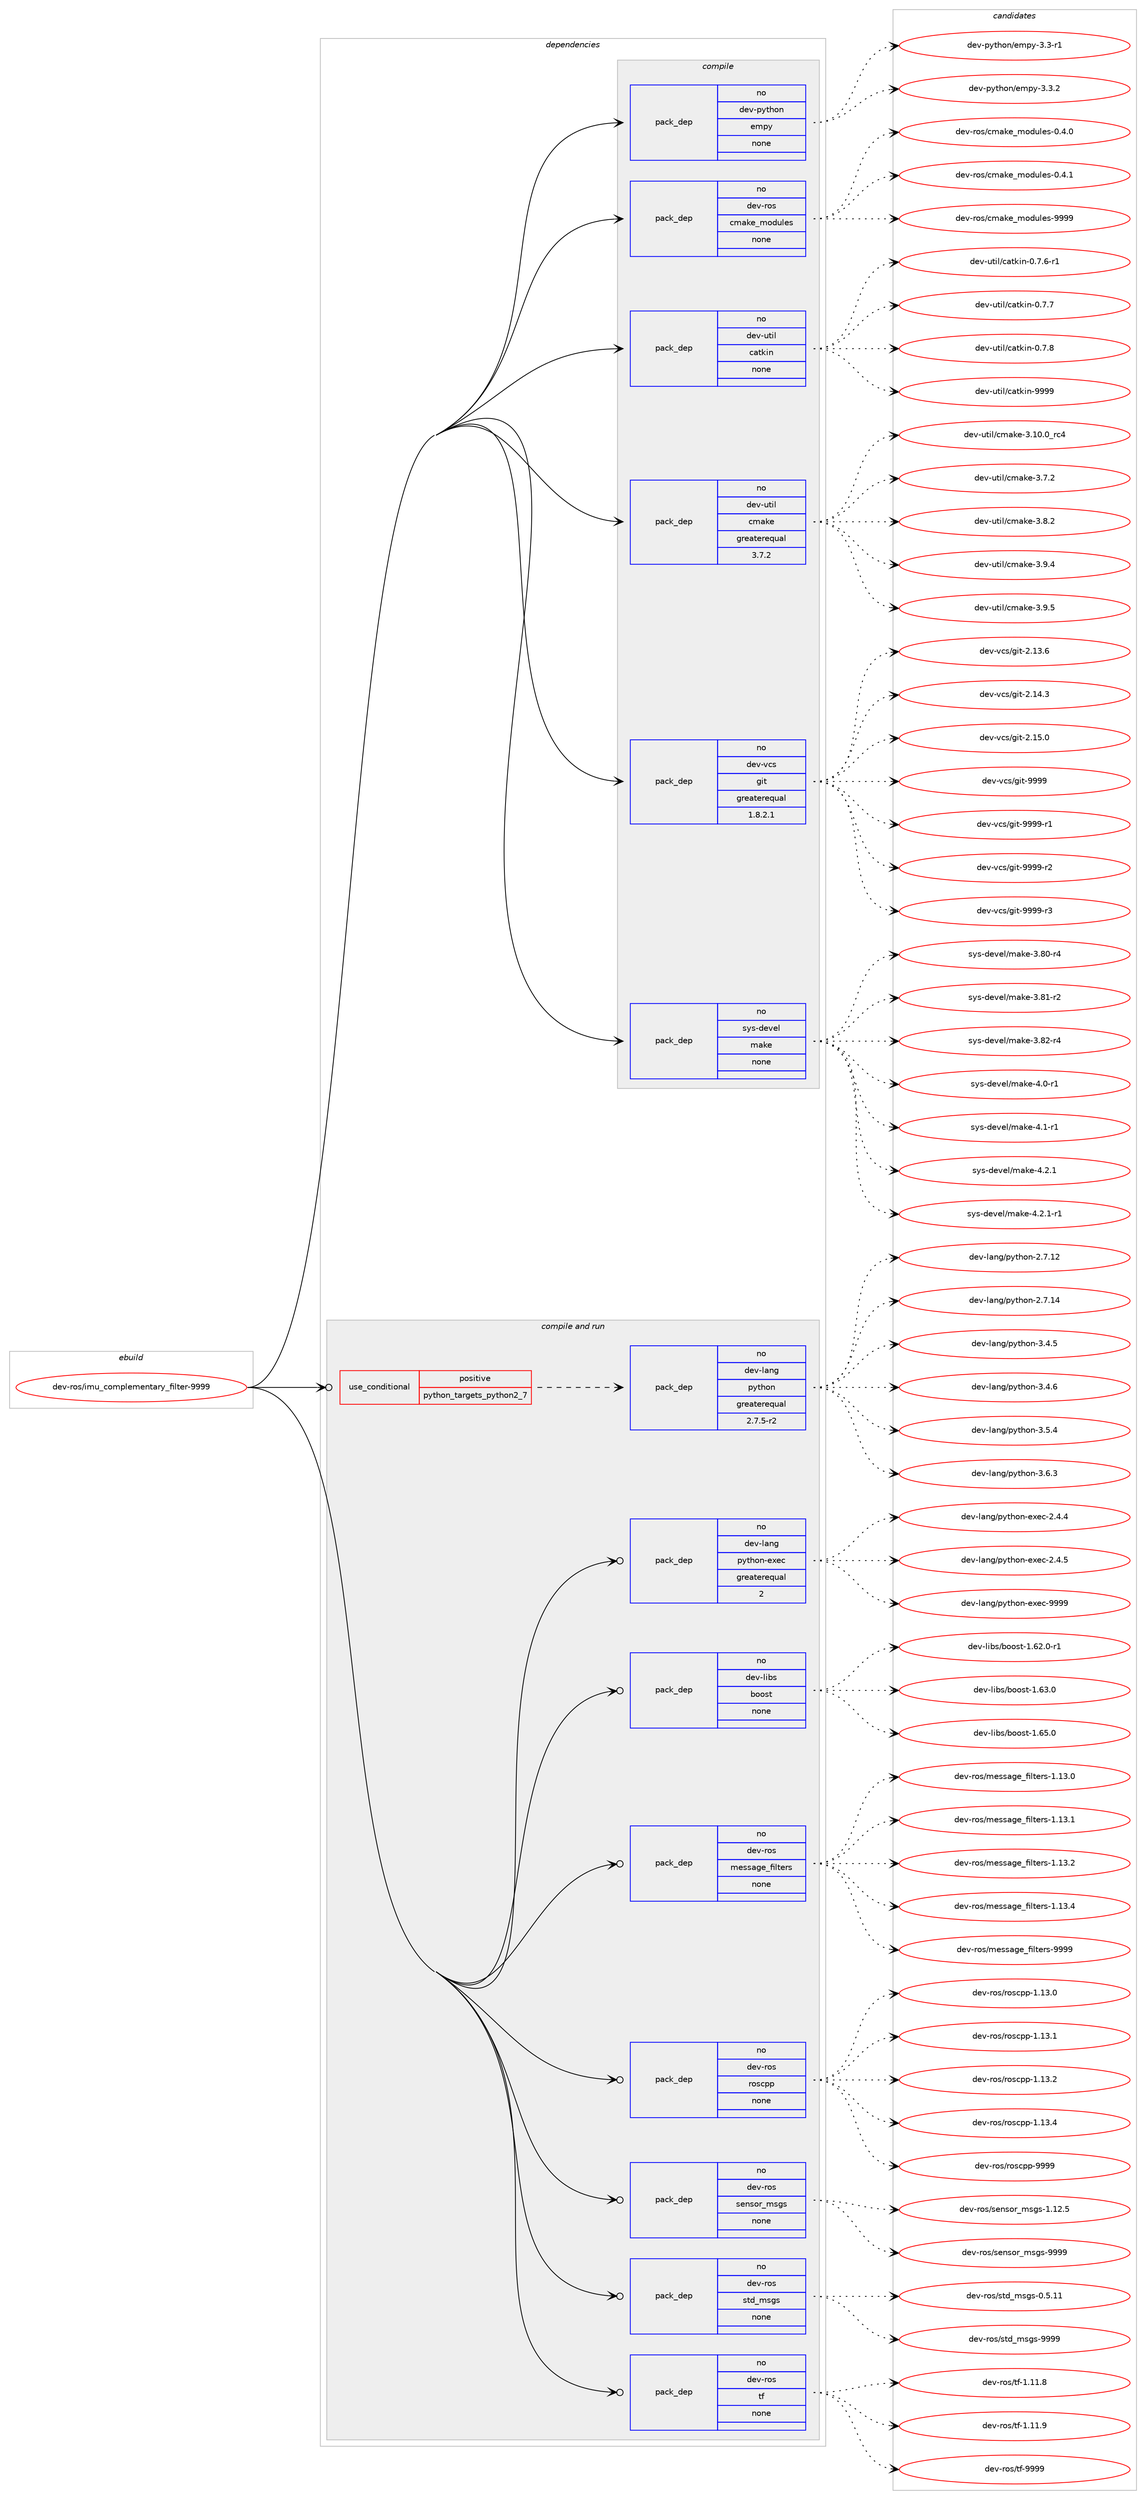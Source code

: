 digraph prolog {

# *************
# Graph options
# *************

newrank=true;
concentrate=true;
compound=true;
graph [rankdir=LR,fontname=Helvetica,fontsize=10,ranksep=1.5];#, ranksep=2.5, nodesep=0.2];
edge  [arrowhead=vee];
node  [fontname=Helvetica,fontsize=10];

# **********
# The ebuild
# **********

subgraph cluster_leftcol {
color=gray;
rank=same;
label=<<i>ebuild</i>>;
id [label="dev-ros/imu_complementary_filter-9999", color=red, width=4, href="../dev-ros/imu_complementary_filter-9999.svg"];
}

# ****************
# The dependencies
# ****************

subgraph cluster_midcol {
color=gray;
label=<<i>dependencies</i>>;
subgraph cluster_compile {
fillcolor="#eeeeee";
style=filled;
label=<<i>compile</i>>;
subgraph pack153403 {
dependency202927 [label=<<TABLE BORDER="0" CELLBORDER="1" CELLSPACING="0" CELLPADDING="4" WIDTH="220"><TR><TD ROWSPAN="6" CELLPADDING="30">pack_dep</TD></TR><TR><TD WIDTH="110">no</TD></TR><TR><TD>dev-python</TD></TR><TR><TD>empy</TD></TR><TR><TD>none</TD></TR><TR><TD></TD></TR></TABLE>>, shape=none, color=blue];
}
id:e -> dependency202927:w [weight=20,style="solid",arrowhead="vee"];
subgraph pack153404 {
dependency202928 [label=<<TABLE BORDER="0" CELLBORDER="1" CELLSPACING="0" CELLPADDING="4" WIDTH="220"><TR><TD ROWSPAN="6" CELLPADDING="30">pack_dep</TD></TR><TR><TD WIDTH="110">no</TD></TR><TR><TD>dev-ros</TD></TR><TR><TD>cmake_modules</TD></TR><TR><TD>none</TD></TR><TR><TD></TD></TR></TABLE>>, shape=none, color=blue];
}
id:e -> dependency202928:w [weight=20,style="solid",arrowhead="vee"];
subgraph pack153405 {
dependency202929 [label=<<TABLE BORDER="0" CELLBORDER="1" CELLSPACING="0" CELLPADDING="4" WIDTH="220"><TR><TD ROWSPAN="6" CELLPADDING="30">pack_dep</TD></TR><TR><TD WIDTH="110">no</TD></TR><TR><TD>dev-util</TD></TR><TR><TD>catkin</TD></TR><TR><TD>none</TD></TR><TR><TD></TD></TR></TABLE>>, shape=none, color=blue];
}
id:e -> dependency202929:w [weight=20,style="solid",arrowhead="vee"];
subgraph pack153406 {
dependency202930 [label=<<TABLE BORDER="0" CELLBORDER="1" CELLSPACING="0" CELLPADDING="4" WIDTH="220"><TR><TD ROWSPAN="6" CELLPADDING="30">pack_dep</TD></TR><TR><TD WIDTH="110">no</TD></TR><TR><TD>dev-util</TD></TR><TR><TD>cmake</TD></TR><TR><TD>greaterequal</TD></TR><TR><TD>3.7.2</TD></TR></TABLE>>, shape=none, color=blue];
}
id:e -> dependency202930:w [weight=20,style="solid",arrowhead="vee"];
subgraph pack153407 {
dependency202931 [label=<<TABLE BORDER="0" CELLBORDER="1" CELLSPACING="0" CELLPADDING="4" WIDTH="220"><TR><TD ROWSPAN="6" CELLPADDING="30">pack_dep</TD></TR><TR><TD WIDTH="110">no</TD></TR><TR><TD>dev-vcs</TD></TR><TR><TD>git</TD></TR><TR><TD>greaterequal</TD></TR><TR><TD>1.8.2.1</TD></TR></TABLE>>, shape=none, color=blue];
}
id:e -> dependency202931:w [weight=20,style="solid",arrowhead="vee"];
subgraph pack153408 {
dependency202932 [label=<<TABLE BORDER="0" CELLBORDER="1" CELLSPACING="0" CELLPADDING="4" WIDTH="220"><TR><TD ROWSPAN="6" CELLPADDING="30">pack_dep</TD></TR><TR><TD WIDTH="110">no</TD></TR><TR><TD>sys-devel</TD></TR><TR><TD>make</TD></TR><TR><TD>none</TD></TR><TR><TD></TD></TR></TABLE>>, shape=none, color=blue];
}
id:e -> dependency202932:w [weight=20,style="solid",arrowhead="vee"];
}
subgraph cluster_compileandrun {
fillcolor="#eeeeee";
style=filled;
label=<<i>compile and run</i>>;
subgraph cond45537 {
dependency202933 [label=<<TABLE BORDER="0" CELLBORDER="1" CELLSPACING="0" CELLPADDING="4"><TR><TD ROWSPAN="3" CELLPADDING="10">use_conditional</TD></TR><TR><TD>positive</TD></TR><TR><TD>python_targets_python2_7</TD></TR></TABLE>>, shape=none, color=red];
subgraph pack153409 {
dependency202934 [label=<<TABLE BORDER="0" CELLBORDER="1" CELLSPACING="0" CELLPADDING="4" WIDTH="220"><TR><TD ROWSPAN="6" CELLPADDING="30">pack_dep</TD></TR><TR><TD WIDTH="110">no</TD></TR><TR><TD>dev-lang</TD></TR><TR><TD>python</TD></TR><TR><TD>greaterequal</TD></TR><TR><TD>2.7.5-r2</TD></TR></TABLE>>, shape=none, color=blue];
}
dependency202933:e -> dependency202934:w [weight=20,style="dashed",arrowhead="vee"];
}
id:e -> dependency202933:w [weight=20,style="solid",arrowhead="odotvee"];
subgraph pack153410 {
dependency202935 [label=<<TABLE BORDER="0" CELLBORDER="1" CELLSPACING="0" CELLPADDING="4" WIDTH="220"><TR><TD ROWSPAN="6" CELLPADDING="30">pack_dep</TD></TR><TR><TD WIDTH="110">no</TD></TR><TR><TD>dev-lang</TD></TR><TR><TD>python-exec</TD></TR><TR><TD>greaterequal</TD></TR><TR><TD>2</TD></TR></TABLE>>, shape=none, color=blue];
}
id:e -> dependency202935:w [weight=20,style="solid",arrowhead="odotvee"];
subgraph pack153411 {
dependency202936 [label=<<TABLE BORDER="0" CELLBORDER="1" CELLSPACING="0" CELLPADDING="4" WIDTH="220"><TR><TD ROWSPAN="6" CELLPADDING="30">pack_dep</TD></TR><TR><TD WIDTH="110">no</TD></TR><TR><TD>dev-libs</TD></TR><TR><TD>boost</TD></TR><TR><TD>none</TD></TR><TR><TD></TD></TR></TABLE>>, shape=none, color=blue];
}
id:e -> dependency202936:w [weight=20,style="solid",arrowhead="odotvee"];
subgraph pack153412 {
dependency202937 [label=<<TABLE BORDER="0" CELLBORDER="1" CELLSPACING="0" CELLPADDING="4" WIDTH="220"><TR><TD ROWSPAN="6" CELLPADDING="30">pack_dep</TD></TR><TR><TD WIDTH="110">no</TD></TR><TR><TD>dev-ros</TD></TR><TR><TD>message_filters</TD></TR><TR><TD>none</TD></TR><TR><TD></TD></TR></TABLE>>, shape=none, color=blue];
}
id:e -> dependency202937:w [weight=20,style="solid",arrowhead="odotvee"];
subgraph pack153413 {
dependency202938 [label=<<TABLE BORDER="0" CELLBORDER="1" CELLSPACING="0" CELLPADDING="4" WIDTH="220"><TR><TD ROWSPAN="6" CELLPADDING="30">pack_dep</TD></TR><TR><TD WIDTH="110">no</TD></TR><TR><TD>dev-ros</TD></TR><TR><TD>roscpp</TD></TR><TR><TD>none</TD></TR><TR><TD></TD></TR></TABLE>>, shape=none, color=blue];
}
id:e -> dependency202938:w [weight=20,style="solid",arrowhead="odotvee"];
subgraph pack153414 {
dependency202939 [label=<<TABLE BORDER="0" CELLBORDER="1" CELLSPACING="0" CELLPADDING="4" WIDTH="220"><TR><TD ROWSPAN="6" CELLPADDING="30">pack_dep</TD></TR><TR><TD WIDTH="110">no</TD></TR><TR><TD>dev-ros</TD></TR><TR><TD>sensor_msgs</TD></TR><TR><TD>none</TD></TR><TR><TD></TD></TR></TABLE>>, shape=none, color=blue];
}
id:e -> dependency202939:w [weight=20,style="solid",arrowhead="odotvee"];
subgraph pack153415 {
dependency202940 [label=<<TABLE BORDER="0" CELLBORDER="1" CELLSPACING="0" CELLPADDING="4" WIDTH="220"><TR><TD ROWSPAN="6" CELLPADDING="30">pack_dep</TD></TR><TR><TD WIDTH="110">no</TD></TR><TR><TD>dev-ros</TD></TR><TR><TD>std_msgs</TD></TR><TR><TD>none</TD></TR><TR><TD></TD></TR></TABLE>>, shape=none, color=blue];
}
id:e -> dependency202940:w [weight=20,style="solid",arrowhead="odotvee"];
subgraph pack153416 {
dependency202941 [label=<<TABLE BORDER="0" CELLBORDER="1" CELLSPACING="0" CELLPADDING="4" WIDTH="220"><TR><TD ROWSPAN="6" CELLPADDING="30">pack_dep</TD></TR><TR><TD WIDTH="110">no</TD></TR><TR><TD>dev-ros</TD></TR><TR><TD>tf</TD></TR><TR><TD>none</TD></TR><TR><TD></TD></TR></TABLE>>, shape=none, color=blue];
}
id:e -> dependency202941:w [weight=20,style="solid",arrowhead="odotvee"];
}
subgraph cluster_run {
fillcolor="#eeeeee";
style=filled;
label=<<i>run</i>>;
}
}

# **************
# The candidates
# **************

subgraph cluster_choices {
rank=same;
color=gray;
label=<<i>candidates</i>>;

subgraph choice153403 {
color=black;
nodesep=1;
choice1001011184511212111610411111047101109112121455146514511449 [label="dev-python/empy-3.3-r1", color=red, width=4,href="../dev-python/empy-3.3-r1.svg"];
choice1001011184511212111610411111047101109112121455146514650 [label="dev-python/empy-3.3.2", color=red, width=4,href="../dev-python/empy-3.3.2.svg"];
dependency202927:e -> choice1001011184511212111610411111047101109112121455146514511449:w [style=dotted,weight="100"];
dependency202927:e -> choice1001011184511212111610411111047101109112121455146514650:w [style=dotted,weight="100"];
}
subgraph choice153404 {
color=black;
nodesep=1;
choice1001011184511411111547991099710710195109111100117108101115454846524648 [label="dev-ros/cmake_modules-0.4.0", color=red, width=4,href="../dev-ros/cmake_modules-0.4.0.svg"];
choice1001011184511411111547991099710710195109111100117108101115454846524649 [label="dev-ros/cmake_modules-0.4.1", color=red, width=4,href="../dev-ros/cmake_modules-0.4.1.svg"];
choice10010111845114111115479910997107101951091111001171081011154557575757 [label="dev-ros/cmake_modules-9999", color=red, width=4,href="../dev-ros/cmake_modules-9999.svg"];
dependency202928:e -> choice1001011184511411111547991099710710195109111100117108101115454846524648:w [style=dotted,weight="100"];
dependency202928:e -> choice1001011184511411111547991099710710195109111100117108101115454846524649:w [style=dotted,weight="100"];
dependency202928:e -> choice10010111845114111115479910997107101951091111001171081011154557575757:w [style=dotted,weight="100"];
}
subgraph choice153405 {
color=black;
nodesep=1;
choice100101118451171161051084799971161071051104548465546544511449 [label="dev-util/catkin-0.7.6-r1", color=red, width=4,href="../dev-util/catkin-0.7.6-r1.svg"];
choice10010111845117116105108479997116107105110454846554655 [label="dev-util/catkin-0.7.7", color=red, width=4,href="../dev-util/catkin-0.7.7.svg"];
choice10010111845117116105108479997116107105110454846554656 [label="dev-util/catkin-0.7.8", color=red, width=4,href="../dev-util/catkin-0.7.8.svg"];
choice100101118451171161051084799971161071051104557575757 [label="dev-util/catkin-9999", color=red, width=4,href="../dev-util/catkin-9999.svg"];
dependency202929:e -> choice100101118451171161051084799971161071051104548465546544511449:w [style=dotted,weight="100"];
dependency202929:e -> choice10010111845117116105108479997116107105110454846554655:w [style=dotted,weight="100"];
dependency202929:e -> choice10010111845117116105108479997116107105110454846554656:w [style=dotted,weight="100"];
dependency202929:e -> choice100101118451171161051084799971161071051104557575757:w [style=dotted,weight="100"];
}
subgraph choice153406 {
color=black;
nodesep=1;
choice1001011184511711610510847991099710710145514649484648951149952 [label="dev-util/cmake-3.10.0_rc4", color=red, width=4,href="../dev-util/cmake-3.10.0_rc4.svg"];
choice10010111845117116105108479910997107101455146554650 [label="dev-util/cmake-3.7.2", color=red, width=4,href="../dev-util/cmake-3.7.2.svg"];
choice10010111845117116105108479910997107101455146564650 [label="dev-util/cmake-3.8.2", color=red, width=4,href="../dev-util/cmake-3.8.2.svg"];
choice10010111845117116105108479910997107101455146574652 [label="dev-util/cmake-3.9.4", color=red, width=4,href="../dev-util/cmake-3.9.4.svg"];
choice10010111845117116105108479910997107101455146574653 [label="dev-util/cmake-3.9.5", color=red, width=4,href="../dev-util/cmake-3.9.5.svg"];
dependency202930:e -> choice1001011184511711610510847991099710710145514649484648951149952:w [style=dotted,weight="100"];
dependency202930:e -> choice10010111845117116105108479910997107101455146554650:w [style=dotted,weight="100"];
dependency202930:e -> choice10010111845117116105108479910997107101455146564650:w [style=dotted,weight="100"];
dependency202930:e -> choice10010111845117116105108479910997107101455146574652:w [style=dotted,weight="100"];
dependency202930:e -> choice10010111845117116105108479910997107101455146574653:w [style=dotted,weight="100"];
}
subgraph choice153407 {
color=black;
nodesep=1;
choice10010111845118991154710310511645504649514654 [label="dev-vcs/git-2.13.6", color=red, width=4,href="../dev-vcs/git-2.13.6.svg"];
choice10010111845118991154710310511645504649524651 [label="dev-vcs/git-2.14.3", color=red, width=4,href="../dev-vcs/git-2.14.3.svg"];
choice10010111845118991154710310511645504649534648 [label="dev-vcs/git-2.15.0", color=red, width=4,href="../dev-vcs/git-2.15.0.svg"];
choice1001011184511899115471031051164557575757 [label="dev-vcs/git-9999", color=red, width=4,href="../dev-vcs/git-9999.svg"];
choice10010111845118991154710310511645575757574511449 [label="dev-vcs/git-9999-r1", color=red, width=4,href="../dev-vcs/git-9999-r1.svg"];
choice10010111845118991154710310511645575757574511450 [label="dev-vcs/git-9999-r2", color=red, width=4,href="../dev-vcs/git-9999-r2.svg"];
choice10010111845118991154710310511645575757574511451 [label="dev-vcs/git-9999-r3", color=red, width=4,href="../dev-vcs/git-9999-r3.svg"];
dependency202931:e -> choice10010111845118991154710310511645504649514654:w [style=dotted,weight="100"];
dependency202931:e -> choice10010111845118991154710310511645504649524651:w [style=dotted,weight="100"];
dependency202931:e -> choice10010111845118991154710310511645504649534648:w [style=dotted,weight="100"];
dependency202931:e -> choice1001011184511899115471031051164557575757:w [style=dotted,weight="100"];
dependency202931:e -> choice10010111845118991154710310511645575757574511449:w [style=dotted,weight="100"];
dependency202931:e -> choice10010111845118991154710310511645575757574511450:w [style=dotted,weight="100"];
dependency202931:e -> choice10010111845118991154710310511645575757574511451:w [style=dotted,weight="100"];
}
subgraph choice153408 {
color=black;
nodesep=1;
choice11512111545100101118101108471099710710145514656484511452 [label="sys-devel/make-3.80-r4", color=red, width=4,href="../sys-devel/make-3.80-r4.svg"];
choice11512111545100101118101108471099710710145514656494511450 [label="sys-devel/make-3.81-r2", color=red, width=4,href="../sys-devel/make-3.81-r2.svg"];
choice11512111545100101118101108471099710710145514656504511452 [label="sys-devel/make-3.82-r4", color=red, width=4,href="../sys-devel/make-3.82-r4.svg"];
choice115121115451001011181011084710997107101455246484511449 [label="sys-devel/make-4.0-r1", color=red, width=4,href="../sys-devel/make-4.0-r1.svg"];
choice115121115451001011181011084710997107101455246494511449 [label="sys-devel/make-4.1-r1", color=red, width=4,href="../sys-devel/make-4.1-r1.svg"];
choice115121115451001011181011084710997107101455246504649 [label="sys-devel/make-4.2.1", color=red, width=4,href="../sys-devel/make-4.2.1.svg"];
choice1151211154510010111810110847109971071014552465046494511449 [label="sys-devel/make-4.2.1-r1", color=red, width=4,href="../sys-devel/make-4.2.1-r1.svg"];
dependency202932:e -> choice11512111545100101118101108471099710710145514656484511452:w [style=dotted,weight="100"];
dependency202932:e -> choice11512111545100101118101108471099710710145514656494511450:w [style=dotted,weight="100"];
dependency202932:e -> choice11512111545100101118101108471099710710145514656504511452:w [style=dotted,weight="100"];
dependency202932:e -> choice115121115451001011181011084710997107101455246484511449:w [style=dotted,weight="100"];
dependency202932:e -> choice115121115451001011181011084710997107101455246494511449:w [style=dotted,weight="100"];
dependency202932:e -> choice115121115451001011181011084710997107101455246504649:w [style=dotted,weight="100"];
dependency202932:e -> choice1151211154510010111810110847109971071014552465046494511449:w [style=dotted,weight="100"];
}
subgraph choice153409 {
color=black;
nodesep=1;
choice10010111845108971101034711212111610411111045504655464950 [label="dev-lang/python-2.7.12", color=red, width=4,href="../dev-lang/python-2.7.12.svg"];
choice10010111845108971101034711212111610411111045504655464952 [label="dev-lang/python-2.7.14", color=red, width=4,href="../dev-lang/python-2.7.14.svg"];
choice100101118451089711010347112121116104111110455146524653 [label="dev-lang/python-3.4.5", color=red, width=4,href="../dev-lang/python-3.4.5.svg"];
choice100101118451089711010347112121116104111110455146524654 [label="dev-lang/python-3.4.6", color=red, width=4,href="../dev-lang/python-3.4.6.svg"];
choice100101118451089711010347112121116104111110455146534652 [label="dev-lang/python-3.5.4", color=red, width=4,href="../dev-lang/python-3.5.4.svg"];
choice100101118451089711010347112121116104111110455146544651 [label="dev-lang/python-3.6.3", color=red, width=4,href="../dev-lang/python-3.6.3.svg"];
dependency202934:e -> choice10010111845108971101034711212111610411111045504655464950:w [style=dotted,weight="100"];
dependency202934:e -> choice10010111845108971101034711212111610411111045504655464952:w [style=dotted,weight="100"];
dependency202934:e -> choice100101118451089711010347112121116104111110455146524653:w [style=dotted,weight="100"];
dependency202934:e -> choice100101118451089711010347112121116104111110455146524654:w [style=dotted,weight="100"];
dependency202934:e -> choice100101118451089711010347112121116104111110455146534652:w [style=dotted,weight="100"];
dependency202934:e -> choice100101118451089711010347112121116104111110455146544651:w [style=dotted,weight="100"];
}
subgraph choice153410 {
color=black;
nodesep=1;
choice1001011184510897110103471121211161041111104510112010199455046524652 [label="dev-lang/python-exec-2.4.4", color=red, width=4,href="../dev-lang/python-exec-2.4.4.svg"];
choice1001011184510897110103471121211161041111104510112010199455046524653 [label="dev-lang/python-exec-2.4.5", color=red, width=4,href="../dev-lang/python-exec-2.4.5.svg"];
choice10010111845108971101034711212111610411111045101120101994557575757 [label="dev-lang/python-exec-9999", color=red, width=4,href="../dev-lang/python-exec-9999.svg"];
dependency202935:e -> choice1001011184510897110103471121211161041111104510112010199455046524652:w [style=dotted,weight="100"];
dependency202935:e -> choice1001011184510897110103471121211161041111104510112010199455046524653:w [style=dotted,weight="100"];
dependency202935:e -> choice10010111845108971101034711212111610411111045101120101994557575757:w [style=dotted,weight="100"];
}
subgraph choice153411 {
color=black;
nodesep=1;
choice10010111845108105981154798111111115116454946545046484511449 [label="dev-libs/boost-1.62.0-r1", color=red, width=4,href="../dev-libs/boost-1.62.0-r1.svg"];
choice1001011184510810598115479811111111511645494654514648 [label="dev-libs/boost-1.63.0", color=red, width=4,href="../dev-libs/boost-1.63.0.svg"];
choice1001011184510810598115479811111111511645494654534648 [label="dev-libs/boost-1.65.0", color=red, width=4,href="../dev-libs/boost-1.65.0.svg"];
dependency202936:e -> choice10010111845108105981154798111111115116454946545046484511449:w [style=dotted,weight="100"];
dependency202936:e -> choice1001011184510810598115479811111111511645494654514648:w [style=dotted,weight="100"];
dependency202936:e -> choice1001011184510810598115479811111111511645494654534648:w [style=dotted,weight="100"];
}
subgraph choice153412 {
color=black;
nodesep=1;
choice1001011184511411111547109101115115971031019510210510811610111411545494649514648 [label="dev-ros/message_filters-1.13.0", color=red, width=4,href="../dev-ros/message_filters-1.13.0.svg"];
choice1001011184511411111547109101115115971031019510210510811610111411545494649514649 [label="dev-ros/message_filters-1.13.1", color=red, width=4,href="../dev-ros/message_filters-1.13.1.svg"];
choice1001011184511411111547109101115115971031019510210510811610111411545494649514650 [label="dev-ros/message_filters-1.13.2", color=red, width=4,href="../dev-ros/message_filters-1.13.2.svg"];
choice1001011184511411111547109101115115971031019510210510811610111411545494649514652 [label="dev-ros/message_filters-1.13.4", color=red, width=4,href="../dev-ros/message_filters-1.13.4.svg"];
choice100101118451141111154710910111511597103101951021051081161011141154557575757 [label="dev-ros/message_filters-9999", color=red, width=4,href="../dev-ros/message_filters-9999.svg"];
dependency202937:e -> choice1001011184511411111547109101115115971031019510210510811610111411545494649514648:w [style=dotted,weight="100"];
dependency202937:e -> choice1001011184511411111547109101115115971031019510210510811610111411545494649514649:w [style=dotted,weight="100"];
dependency202937:e -> choice1001011184511411111547109101115115971031019510210510811610111411545494649514650:w [style=dotted,weight="100"];
dependency202937:e -> choice1001011184511411111547109101115115971031019510210510811610111411545494649514652:w [style=dotted,weight="100"];
dependency202937:e -> choice100101118451141111154710910111511597103101951021051081161011141154557575757:w [style=dotted,weight="100"];
}
subgraph choice153413 {
color=black;
nodesep=1;
choice10010111845114111115471141111159911211245494649514648 [label="dev-ros/roscpp-1.13.0", color=red, width=4,href="../dev-ros/roscpp-1.13.0.svg"];
choice10010111845114111115471141111159911211245494649514649 [label="dev-ros/roscpp-1.13.1", color=red, width=4,href="../dev-ros/roscpp-1.13.1.svg"];
choice10010111845114111115471141111159911211245494649514650 [label="dev-ros/roscpp-1.13.2", color=red, width=4,href="../dev-ros/roscpp-1.13.2.svg"];
choice10010111845114111115471141111159911211245494649514652 [label="dev-ros/roscpp-1.13.4", color=red, width=4,href="../dev-ros/roscpp-1.13.4.svg"];
choice1001011184511411111547114111115991121124557575757 [label="dev-ros/roscpp-9999", color=red, width=4,href="../dev-ros/roscpp-9999.svg"];
dependency202938:e -> choice10010111845114111115471141111159911211245494649514648:w [style=dotted,weight="100"];
dependency202938:e -> choice10010111845114111115471141111159911211245494649514649:w [style=dotted,weight="100"];
dependency202938:e -> choice10010111845114111115471141111159911211245494649514650:w [style=dotted,weight="100"];
dependency202938:e -> choice10010111845114111115471141111159911211245494649514652:w [style=dotted,weight="100"];
dependency202938:e -> choice1001011184511411111547114111115991121124557575757:w [style=dotted,weight="100"];
}
subgraph choice153414 {
color=black;
nodesep=1;
choice10010111845114111115471151011101151111149510911510311545494649504653 [label="dev-ros/sensor_msgs-1.12.5", color=red, width=4,href="../dev-ros/sensor_msgs-1.12.5.svg"];
choice1001011184511411111547115101110115111114951091151031154557575757 [label="dev-ros/sensor_msgs-9999", color=red, width=4,href="../dev-ros/sensor_msgs-9999.svg"];
dependency202939:e -> choice10010111845114111115471151011101151111149510911510311545494649504653:w [style=dotted,weight="100"];
dependency202939:e -> choice1001011184511411111547115101110115111114951091151031154557575757:w [style=dotted,weight="100"];
}
subgraph choice153415 {
color=black;
nodesep=1;
choice10010111845114111115471151161009510911510311545484653464949 [label="dev-ros/std_msgs-0.5.11", color=red, width=4,href="../dev-ros/std_msgs-0.5.11.svg"];
choice1001011184511411111547115116100951091151031154557575757 [label="dev-ros/std_msgs-9999", color=red, width=4,href="../dev-ros/std_msgs-9999.svg"];
dependency202940:e -> choice10010111845114111115471151161009510911510311545484653464949:w [style=dotted,weight="100"];
dependency202940:e -> choice1001011184511411111547115116100951091151031154557575757:w [style=dotted,weight="100"];
}
subgraph choice153416 {
color=black;
nodesep=1;
choice100101118451141111154711610245494649494656 [label="dev-ros/tf-1.11.8", color=red, width=4,href="../dev-ros/tf-1.11.8.svg"];
choice100101118451141111154711610245494649494657 [label="dev-ros/tf-1.11.9", color=red, width=4,href="../dev-ros/tf-1.11.9.svg"];
choice10010111845114111115471161024557575757 [label="dev-ros/tf-9999", color=red, width=4,href="../dev-ros/tf-9999.svg"];
dependency202941:e -> choice100101118451141111154711610245494649494656:w [style=dotted,weight="100"];
dependency202941:e -> choice100101118451141111154711610245494649494657:w [style=dotted,weight="100"];
dependency202941:e -> choice10010111845114111115471161024557575757:w [style=dotted,weight="100"];
}
}

}
